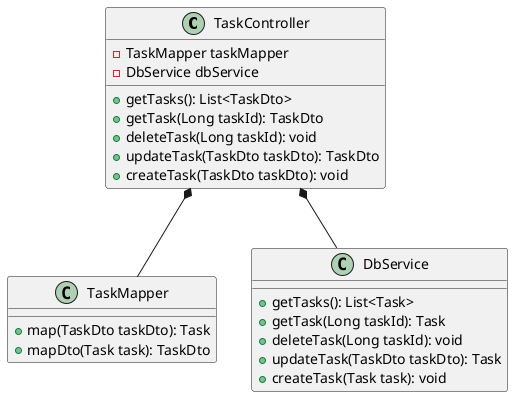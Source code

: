 @startuml
class TaskController {
- {field} TaskMapper taskMapper
- {field} DbService dbService
+ {method} getTasks(): List<TaskDto>
+ {method} getTask(Long taskId): TaskDto
+ {method} deleteTask(Long taskId): void
+ {method} updateTask(TaskDto taskDto): TaskDto
+ {method} createTask(TaskDto taskDto): void
}

class TaskMapper {
+ {method} map(TaskDto taskDto): Task
+ {method} mapDto(Task task): TaskDto
}

class DbService {
+ {method} getTasks(): List<Task>
+ {method} getTask(Long taskId): Task
+ {method} deleteTask(Long taskId): void
+ {method} updateTask(TaskDto taskDto): Task
+ {method} createTask(Task task): void
}

TaskController *-- TaskMapper
TaskController *-- DbService

@enduml